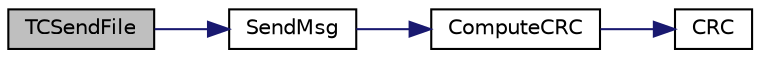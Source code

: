 digraph "TCSendFile"
{
 // INTERACTIVE_SVG=YES
  edge [fontname="Helvetica",fontsize="10",labelfontname="Helvetica",labelfontsize="10"];
  node [fontname="Helvetica",fontsize="10",shape=record];
  rankdir="LR";
  Node192 [label="TCSendFile",height=0.2,width=0.4,color="black", fillcolor="grey75", style="filled", fontcolor="black"];
  Node192 -> Node193 [color="midnightblue",fontsize="10",style="solid",fontname="Helvetica"];
  Node193 [label="SendMsg",height=0.2,width=0.4,color="black", fillcolor="white", style="filled",URL="$zephyr_8c.html#a6e021f179fc712de402af1043ca1a9ef"];
  Node193 -> Node194 [color="midnightblue",fontsize="10",style="solid",fontname="Helvetica"];
  Node194 [label="ComputeCRC",height=0.2,width=0.4,color="black", fillcolor="white", style="filled",URL="$zephyr_8c.html#aa7865b0822633a51bd794f1922f39711"];
  Node194 -> Node195 [color="midnightblue",fontsize="10",style="solid",fontname="Helvetica"];
  Node195 [label="CRC",height=0.2,width=0.4,color="black", fillcolor="white", style="filled",URL="$zephyr_8c.html#a626fb8bdfcd2bed45be4fe9fabb74f48"];
}
